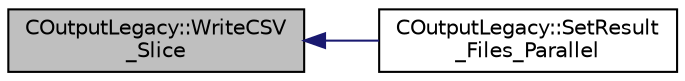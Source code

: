 digraph "COutputLegacy::WriteCSV_Slice"
{
  edge [fontname="Helvetica",fontsize="10",labelfontname="Helvetica",labelfontsize="10"];
  node [fontname="Helvetica",fontsize="10",shape=record];
  rankdir="LR";
  Node2478 [label="COutputLegacy::WriteCSV\l_Slice",height=0.2,width=0.4,color="black", fillcolor="grey75", style="filled", fontcolor="black"];
  Node2478 -> Node2479 [dir="back",color="midnightblue",fontsize="10",style="solid",fontname="Helvetica"];
  Node2479 [label="COutputLegacy::SetResult\l_Files_Parallel",height=0.2,width=0.4,color="black", fillcolor="white", style="filled",URL="$class_c_output_legacy.html#a9e7832982d8237df4df455b027fd203b",tooltip="Writes and organizes the all the output files, except the history one, for parallel computations..."];
}
